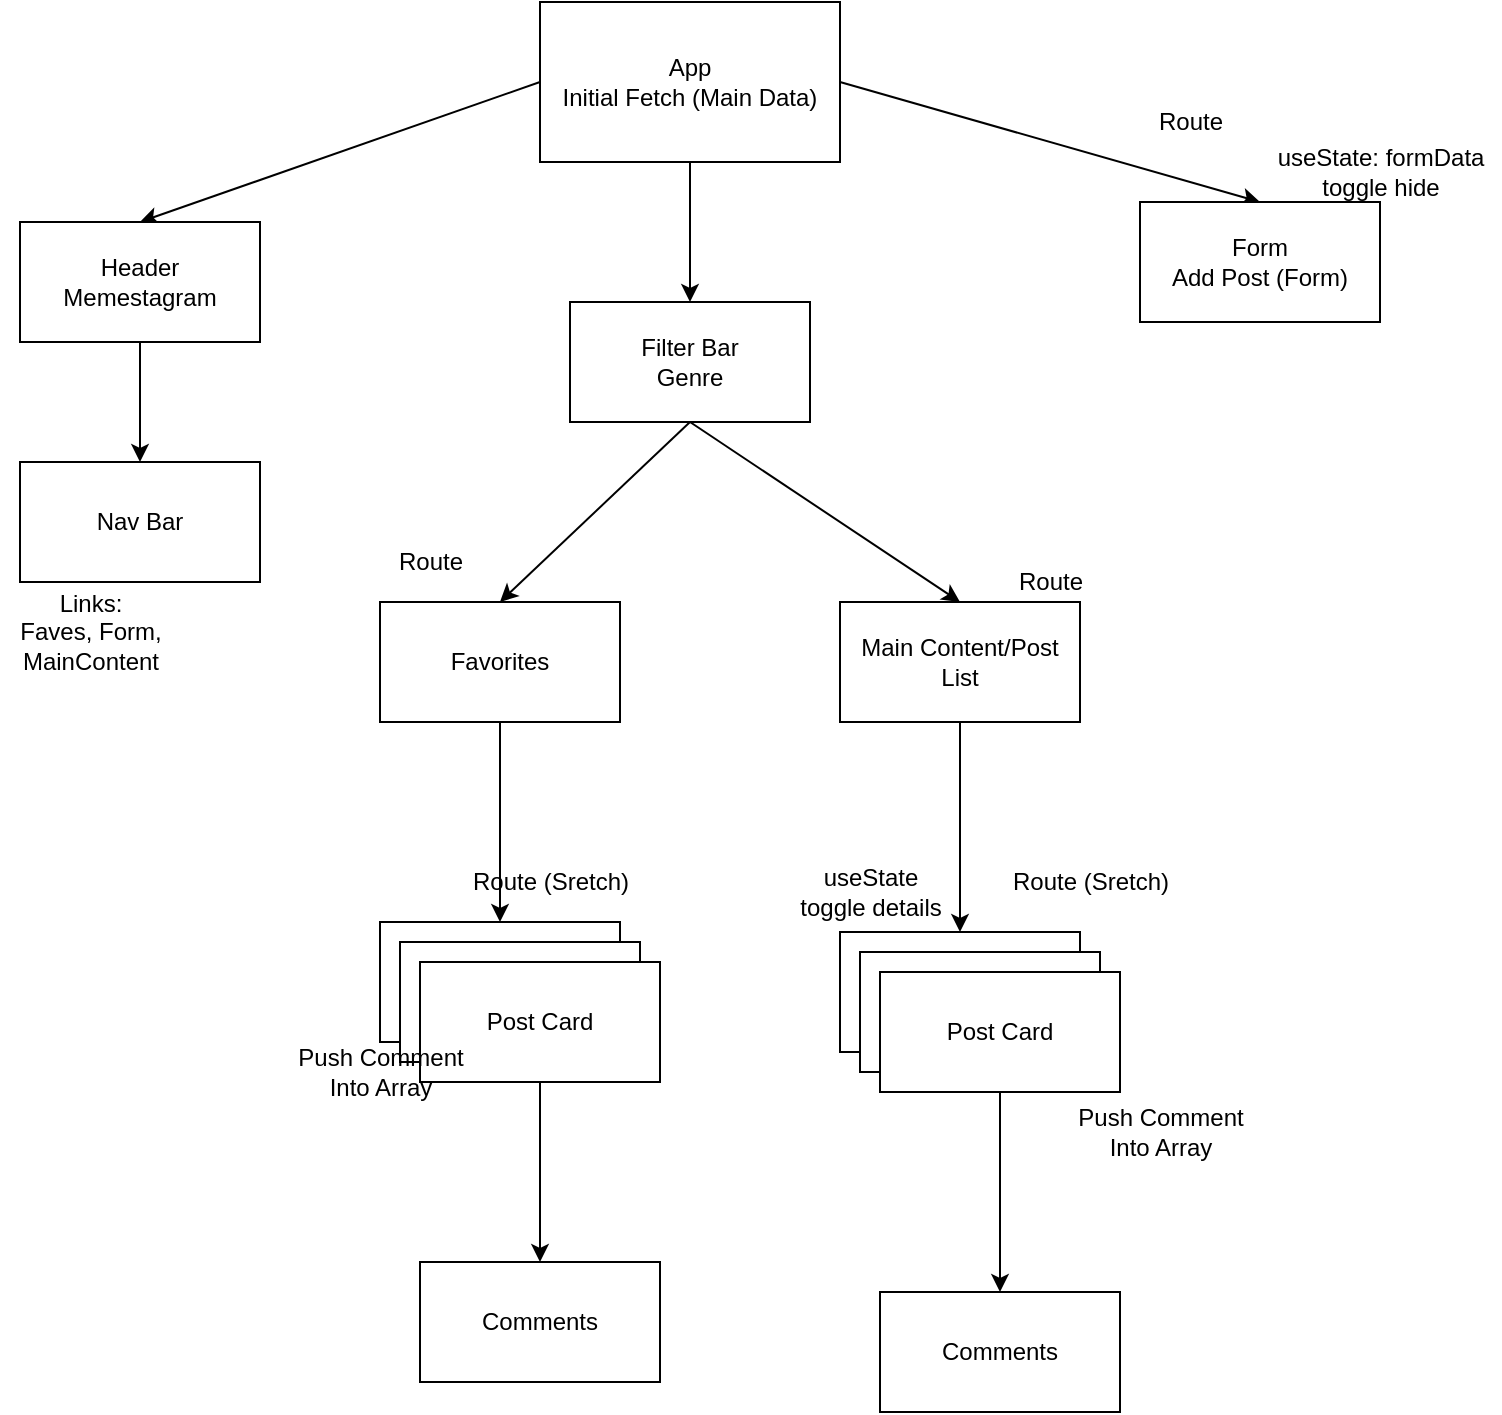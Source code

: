 <mxfile>
    <diagram id="y2gNrxA8x9AX8-hPL_HN" name="Page-1">
        <mxGraphModel dx="1586" dy="689" grid="1" gridSize="10" guides="1" tooltips="1" connect="1" arrows="1" fold="1" page="1" pageScale="1" pageWidth="850" pageHeight="1100" math="0" shadow="0">
            <root>
                <mxCell id="0"/>
                <mxCell id="1" parent="0"/>
                <mxCell id="51" style="edgeStyle=none;html=1;exitX=0;exitY=0.5;exitDx=0;exitDy=0;entryX=0.5;entryY=0;entryDx=0;entryDy=0;" parent="1" source="3" target="4" edge="1">
                    <mxGeometry relative="1" as="geometry"/>
                </mxCell>
                <mxCell id="52" style="edgeStyle=none;html=1;exitX=1;exitY=0.5;exitDx=0;exitDy=0;entryX=0.5;entryY=0;entryDx=0;entryDy=0;" parent="1" source="3" target="10" edge="1">
                    <mxGeometry relative="1" as="geometry"/>
                </mxCell>
                <mxCell id="66" style="html=1;exitX=0.5;exitY=1;exitDx=0;exitDy=0;entryX=0.5;entryY=0;entryDx=0;entryDy=0;" edge="1" parent="1" source="3" target="9">
                    <mxGeometry relative="1" as="geometry"/>
                </mxCell>
                <mxCell id="3" value="App&lt;br&gt;Initial Fetch (Main Data)" style="whiteSpace=wrap;html=1;" parent="1" vertex="1">
                    <mxGeometry x="-550" width="150" height="80" as="geometry"/>
                </mxCell>
                <mxCell id="39" style="edgeStyle=none;html=1;exitX=0.5;exitY=1;exitDx=0;exitDy=0;entryX=0.5;entryY=0;entryDx=0;entryDy=0;" parent="1" source="4" target="34" edge="1">
                    <mxGeometry relative="1" as="geometry"/>
                </mxCell>
                <mxCell id="4" value="Header&lt;br&gt;Memestagram" style="whiteSpace=wrap;html=1;" parent="1" vertex="1">
                    <mxGeometry x="-810" y="110" width="120" height="60" as="geometry"/>
                </mxCell>
                <mxCell id="67" style="edgeStyle=none;html=1;exitX=0.5;exitY=1;exitDx=0;exitDy=0;entryX=0.5;entryY=0;entryDx=0;entryDy=0;" edge="1" parent="1" source="9" target="47">
                    <mxGeometry relative="1" as="geometry"/>
                </mxCell>
                <mxCell id="68" style="edgeStyle=none;html=1;exitX=0.5;exitY=1;exitDx=0;exitDy=0;entryX=0.5;entryY=0;entryDx=0;entryDy=0;" edge="1" parent="1" source="9" target="12">
                    <mxGeometry relative="1" as="geometry"/>
                </mxCell>
                <mxCell id="9" value="Filter Bar&lt;br&gt;Genre" style="whiteSpace=wrap;html=1;" parent="1" vertex="1">
                    <mxGeometry x="-535" y="150" width="120" height="60" as="geometry"/>
                </mxCell>
                <mxCell id="10" value="Form&lt;br&gt;Add Post (Form)" style="whiteSpace=wrap;html=1;" parent="1" vertex="1">
                    <mxGeometry x="-250" y="100" width="120" height="60" as="geometry"/>
                </mxCell>
                <mxCell id="45" style="edgeStyle=none;html=1;exitX=0.5;exitY=1;exitDx=0;exitDy=0;entryX=0.5;entryY=0;entryDx=0;entryDy=0;" parent="1" source="12" target="13" edge="1">
                    <mxGeometry relative="1" as="geometry"/>
                </mxCell>
                <mxCell id="12" value="Main Content/Post List" style="whiteSpace=wrap;html=1;" parent="1" vertex="1">
                    <mxGeometry x="-400" y="300" width="120" height="60" as="geometry"/>
                </mxCell>
                <mxCell id="13" value="Post" style="whiteSpace=wrap;html=1;" parent="1" vertex="1">
                    <mxGeometry x="-400" y="465" width="120" height="60" as="geometry"/>
                </mxCell>
                <mxCell id="17" value="Post" style="whiteSpace=wrap;html=1;" parent="1" vertex="1">
                    <mxGeometry x="-390" y="475" width="120" height="60" as="geometry"/>
                </mxCell>
                <mxCell id="18" value="Post Card" style="whiteSpace=wrap;html=1;" parent="1" vertex="1">
                    <mxGeometry x="-380" y="485" width="120" height="60" as="geometry"/>
                </mxCell>
                <mxCell id="19" style="edgeStyle=none;html=1;entryX=0.5;entryY=0;entryDx=0;entryDy=0;exitX=0.5;exitY=1;exitDx=0;exitDy=0;" parent="1" source="18" target="20" edge="1">
                    <mxGeometry relative="1" as="geometry">
                        <mxPoint x="-290" y="585" as="sourcePoint"/>
                        <mxPoint x="-320" y="635" as="targetPoint"/>
                    </mxGeometry>
                </mxCell>
                <mxCell id="20" value="Comments" style="whiteSpace=wrap;html=1;" parent="1" vertex="1">
                    <mxGeometry x="-380" y="645" width="120" height="60" as="geometry"/>
                </mxCell>
                <mxCell id="22" value="useState: formData&lt;br&gt;toggle hide" style="text;html=1;resizable=0;autosize=1;align=center;verticalAlign=middle;points=[];fillColor=none;strokeColor=none;rounded=0;" parent="1" vertex="1">
                    <mxGeometry x="-190" y="70" width="120" height="30" as="geometry"/>
                </mxCell>
                <mxCell id="24" value="useState&lt;br&gt;toggle details" style="text;html=1;resizable=0;autosize=1;align=center;verticalAlign=middle;points=[];fillColor=none;strokeColor=none;rounded=0;" parent="1" vertex="1">
                    <mxGeometry x="-430" y="430" width="90" height="30" as="geometry"/>
                </mxCell>
                <mxCell id="29" value="Route" style="text;html=1;resizable=0;autosize=1;align=center;verticalAlign=middle;points=[];fillColor=none;strokeColor=none;rounded=0;" parent="1" vertex="1">
                    <mxGeometry x="-250" y="50" width="50" height="20" as="geometry"/>
                </mxCell>
                <mxCell id="31" value="Route" style="text;html=1;resizable=0;autosize=1;align=center;verticalAlign=middle;points=[];fillColor=none;strokeColor=none;rounded=0;" parent="1" vertex="1">
                    <mxGeometry x="-320" y="280" width="50" height="20" as="geometry"/>
                </mxCell>
                <mxCell id="32" value="Push Comment&lt;br&gt;Into Array" style="text;html=1;resizable=0;autosize=1;align=center;verticalAlign=middle;points=[];fillColor=none;strokeColor=none;rounded=0;" parent="1" vertex="1">
                    <mxGeometry x="-290" y="550" width="100" height="30" as="geometry"/>
                </mxCell>
                <mxCell id="34" value="Nav Bar&lt;br&gt;" style="whiteSpace=wrap;html=1;" parent="1" vertex="1">
                    <mxGeometry x="-810" y="230" width="120" height="60" as="geometry"/>
                </mxCell>
                <mxCell id="61" style="edgeStyle=none;html=1;exitX=0.5;exitY=1;exitDx=0;exitDy=0;entryX=0.5;entryY=0;entryDx=0;entryDy=0;" parent="1" source="47" target="54" edge="1">
                    <mxGeometry relative="1" as="geometry"/>
                </mxCell>
                <mxCell id="47" value="Favorites" style="whiteSpace=wrap;html=1;" parent="1" vertex="1">
                    <mxGeometry x="-630" y="300" width="120" height="60" as="geometry"/>
                </mxCell>
                <mxCell id="49" value="Route (Sretch)" style="text;html=1;resizable=0;autosize=1;align=center;verticalAlign=middle;points=[];fillColor=none;strokeColor=none;rounded=0;" parent="1" vertex="1">
                    <mxGeometry x="-320" y="430" width="90" height="20" as="geometry"/>
                </mxCell>
                <mxCell id="54" value="Post" style="whiteSpace=wrap;html=1;" parent="1" vertex="1">
                    <mxGeometry x="-630" y="460" width="120" height="60" as="geometry"/>
                </mxCell>
                <mxCell id="55" value="Post" style="whiteSpace=wrap;html=1;" parent="1" vertex="1">
                    <mxGeometry x="-620" y="470" width="120" height="60" as="geometry"/>
                </mxCell>
                <mxCell id="56" value="Post Card" style="whiteSpace=wrap;html=1;" parent="1" vertex="1">
                    <mxGeometry x="-610" y="480" width="120" height="60" as="geometry"/>
                </mxCell>
                <mxCell id="57" style="edgeStyle=none;html=1;entryX=0.5;entryY=0;entryDx=0;entryDy=0;exitX=0.5;exitY=1;exitDx=0;exitDy=0;" parent="1" source="56" target="58" edge="1">
                    <mxGeometry relative="1" as="geometry">
                        <mxPoint x="-520" y="580" as="sourcePoint"/>
                    </mxGeometry>
                </mxCell>
                <mxCell id="58" value="Comments" style="whiteSpace=wrap;html=1;" parent="1" vertex="1">
                    <mxGeometry x="-610" y="630" width="120" height="60" as="geometry"/>
                </mxCell>
                <mxCell id="59" value="Push Comment&lt;br&gt;Into Array" style="text;html=1;resizable=0;autosize=1;align=center;verticalAlign=middle;points=[];fillColor=none;strokeColor=none;rounded=0;" parent="1" vertex="1">
                    <mxGeometry x="-680" y="520" width="100" height="30" as="geometry"/>
                </mxCell>
                <mxCell id="60" value="Route (Sretch)" style="text;html=1;resizable=0;autosize=1;align=center;verticalAlign=middle;points=[];fillColor=none;strokeColor=none;rounded=0;" parent="1" vertex="1">
                    <mxGeometry x="-590" y="430" width="90" height="20" as="geometry"/>
                </mxCell>
                <mxCell id="65" value="Route" style="text;html=1;resizable=0;autosize=1;align=center;verticalAlign=middle;points=[];fillColor=none;strokeColor=none;rounded=0;" vertex="1" parent="1">
                    <mxGeometry x="-630" y="270" width="50" height="20" as="geometry"/>
                </mxCell>
                <mxCell id="69" value="Links:&lt;br&gt;Faves, Form,&lt;br&gt;MainContent" style="text;html=1;resizable=0;autosize=1;align=center;verticalAlign=middle;points=[];fillColor=none;strokeColor=none;rounded=0;" vertex="1" parent="1">
                    <mxGeometry x="-820" y="290" width="90" height="50" as="geometry"/>
                </mxCell>
            </root>
        </mxGraphModel>
    </diagram>
</mxfile>